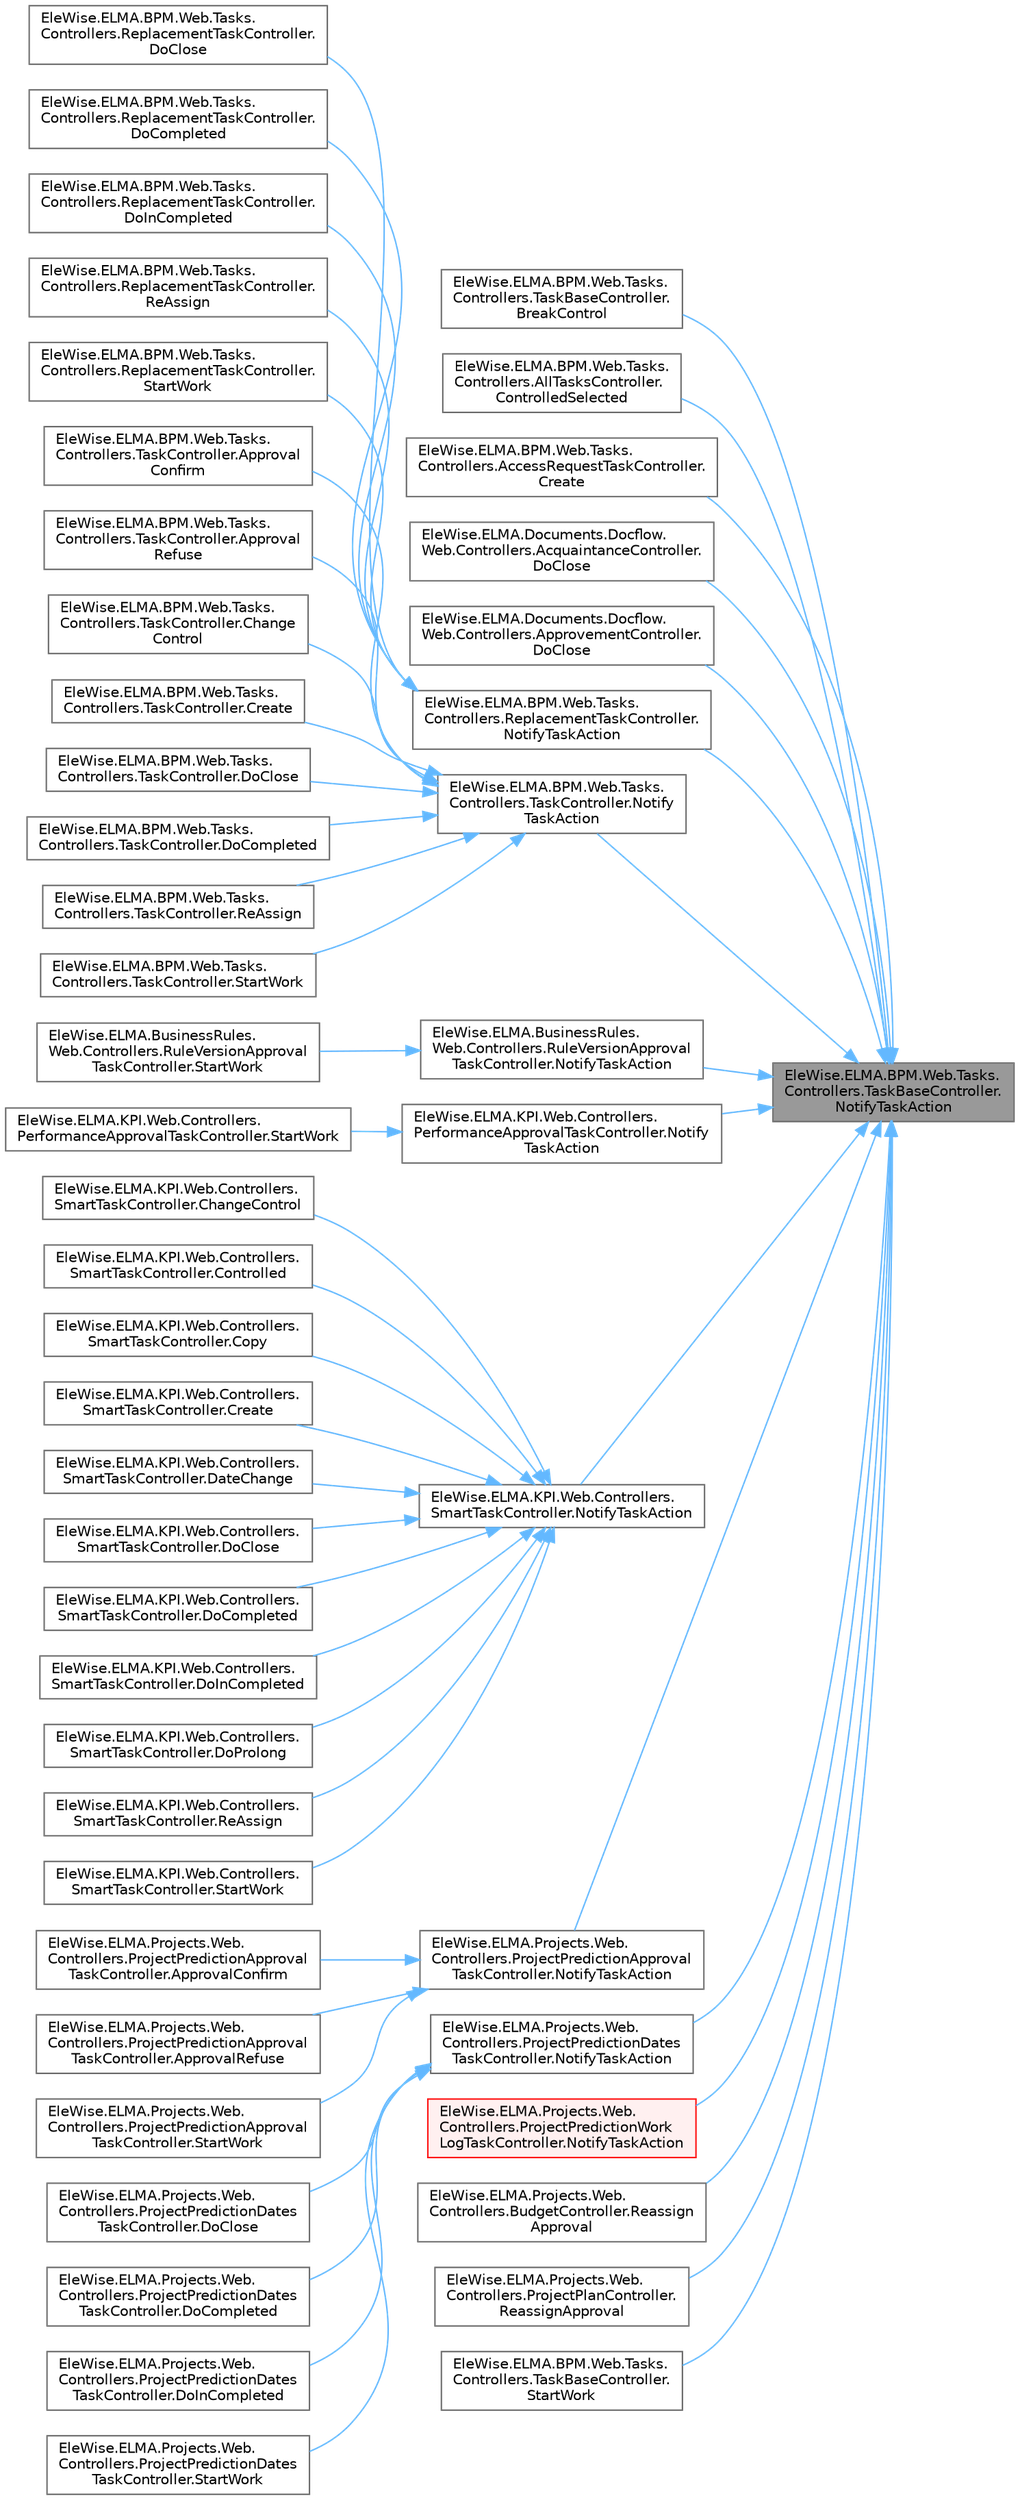 digraph "EleWise.ELMA.BPM.Web.Tasks.Controllers.TaskBaseController.NotifyTaskAction"
{
 // LATEX_PDF_SIZE
  bgcolor="transparent";
  edge [fontname=Helvetica,fontsize=10,labelfontname=Helvetica,labelfontsize=10];
  node [fontname=Helvetica,fontsize=10,shape=box,height=0.2,width=0.4];
  rankdir="RL";
  Node1 [id="Node000001",label="EleWise.ELMA.BPM.Web.Tasks.\lControllers.TaskBaseController.\lNotifyTaskAction",height=0.2,width=0.4,color="gray40", fillcolor="grey60", style="filled", fontcolor="black",tooltip=" "];
  Node1 -> Node2 [id="edge1_Node000001_Node000002",dir="back",color="steelblue1",style="solid",tooltip=" "];
  Node2 [id="Node000002",label="EleWise.ELMA.BPM.Web.Tasks.\lControllers.TaskBaseController.\lBreakControl",height=0.2,width=0.4,color="grey40", fillcolor="white", style="filled",URL="$class_ele_wise_1_1_e_l_m_a_1_1_b_p_m_1_1_web_1_1_tasks_1_1_controllers_1_1_task_base_controller.html#aef73833755cab74d6399746f41a7d9c5",tooltip=" "];
  Node1 -> Node3 [id="edge2_Node000001_Node000003",dir="back",color="steelblue1",style="solid",tooltip=" "];
  Node3 [id="Node000003",label="EleWise.ELMA.BPM.Web.Tasks.\lControllers.AllTasksController.\lControlledSelected",height=0.2,width=0.4,color="grey40", fillcolor="white", style="filled",URL="$class_ele_wise_1_1_e_l_m_a_1_1_b_p_m_1_1_web_1_1_tasks_1_1_controllers_1_1_all_tasks_controller.html#a25a0fafbec9dffeb1b919f4bc05ad096",tooltip="Сделано для выбранных задач на контроле"];
  Node1 -> Node4 [id="edge3_Node000001_Node000004",dir="back",color="steelblue1",style="solid",tooltip=" "];
  Node4 [id="Node000004",label="EleWise.ELMA.BPM.Web.Tasks.\lControllers.AccessRequestTaskController.\lCreate",height=0.2,width=0.4,color="grey40", fillcolor="white", style="filled",URL="$class_ele_wise_1_1_e_l_m_a_1_1_b_p_m_1_1_web_1_1_tasks_1_1_controllers_1_1_access_request_task_controller.html#a1d7b4812c71b85d0ee2422784540e7b4",tooltip="Создание задачи выдачи прав"];
  Node1 -> Node5 [id="edge4_Node000001_Node000005",dir="back",color="steelblue1",style="solid",tooltip=" "];
  Node5 [id="Node000005",label="EleWise.ELMA.Documents.Docflow.\lWeb.Controllers.AcquaintanceController.\lDoClose",height=0.2,width=0.4,color="grey40", fillcolor="white", style="filled",URL="$class_ele_wise_1_1_e_l_m_a_1_1_documents_1_1_docflow_1_1_web_1_1_controllers_1_1_acquaintance_controller.html#a6fa1415dfc2d8bc4168a9800c1bbc65d",tooltip=" "];
  Node1 -> Node6 [id="edge5_Node000001_Node000006",dir="back",color="steelblue1",style="solid",tooltip=" "];
  Node6 [id="Node000006",label="EleWise.ELMA.Documents.Docflow.\lWeb.Controllers.ApprovementController.\lDoClose",height=0.2,width=0.4,color="grey40", fillcolor="white", style="filled",URL="$class_ele_wise_1_1_e_l_m_a_1_1_documents_1_1_docflow_1_1_web_1_1_controllers_1_1_approvement_controller.html#aaf747571980e8158661725b0bd903c4b",tooltip=" "];
  Node1 -> Node7 [id="edge6_Node000001_Node000007",dir="back",color="steelblue1",style="solid",tooltip=" "];
  Node7 [id="Node000007",label="EleWise.ELMA.BPM.Web.Tasks.\lControllers.ReplacementTaskController.\lNotifyTaskAction",height=0.2,width=0.4,color="grey40", fillcolor="white", style="filled",URL="$class_ele_wise_1_1_e_l_m_a_1_1_b_p_m_1_1_web_1_1_tasks_1_1_controllers_1_1_replacement_task_controller.html#a3d1e932813302d9093d022948407b4e0",tooltip=" "];
  Node7 -> Node8 [id="edge7_Node000007_Node000008",dir="back",color="steelblue1",style="solid",tooltip=" "];
  Node8 [id="Node000008",label="EleWise.ELMA.BPM.Web.Tasks.\lControllers.ReplacementTaskController.\lDoClose",height=0.2,width=0.4,color="grey40", fillcolor="white", style="filled",URL="$class_ele_wise_1_1_e_l_m_a_1_1_b_p_m_1_1_web_1_1_tasks_1_1_controllers_1_1_replacement_task_controller.html#a15255d418adf1420d699d41b77578096",tooltip=" "];
  Node7 -> Node9 [id="edge8_Node000007_Node000009",dir="back",color="steelblue1",style="solid",tooltip=" "];
  Node9 [id="Node000009",label="EleWise.ELMA.BPM.Web.Tasks.\lControllers.ReplacementTaskController.\lDoCompleted",height=0.2,width=0.4,color="grey40", fillcolor="white", style="filled",URL="$class_ele_wise_1_1_e_l_m_a_1_1_b_p_m_1_1_web_1_1_tasks_1_1_controllers_1_1_replacement_task_controller.html#a7f9f410c7b2423de653fdc898594d28c",tooltip=" "];
  Node7 -> Node10 [id="edge9_Node000007_Node000010",dir="back",color="steelblue1",style="solid",tooltip=" "];
  Node10 [id="Node000010",label="EleWise.ELMA.BPM.Web.Tasks.\lControllers.ReplacementTaskController.\lDoInCompleted",height=0.2,width=0.4,color="grey40", fillcolor="white", style="filled",URL="$class_ele_wise_1_1_e_l_m_a_1_1_b_p_m_1_1_web_1_1_tasks_1_1_controllers_1_1_replacement_task_controller.html#ac29f615d67490d7fac88bdb300492a5a",tooltip=" "];
  Node7 -> Node11 [id="edge10_Node000007_Node000011",dir="back",color="steelblue1",style="solid",tooltip=" "];
  Node11 [id="Node000011",label="EleWise.ELMA.BPM.Web.Tasks.\lControllers.ReplacementTaskController.\lReAssign",height=0.2,width=0.4,color="grey40", fillcolor="white", style="filled",URL="$class_ele_wise_1_1_e_l_m_a_1_1_b_p_m_1_1_web_1_1_tasks_1_1_controllers_1_1_replacement_task_controller.html#a473a8f35b2c0ddcd8d66e6a7ea17659e",tooltip="Переназначить задачу"];
  Node7 -> Node12 [id="edge11_Node000007_Node000012",dir="back",color="steelblue1",style="solid",tooltip=" "];
  Node12 [id="Node000012",label="EleWise.ELMA.BPM.Web.Tasks.\lControllers.ReplacementTaskController.\lStartWork",height=0.2,width=0.4,color="grey40", fillcolor="white", style="filled",URL="$class_ele_wise_1_1_e_l_m_a_1_1_b_p_m_1_1_web_1_1_tasks_1_1_controllers_1_1_replacement_task_controller.html#a65de63b7501a1151d9dba8ccc184dc98",tooltip=" "];
  Node1 -> Node13 [id="edge12_Node000001_Node000013",dir="back",color="steelblue1",style="solid",tooltip=" "];
  Node13 [id="Node000013",label="EleWise.ELMA.BPM.Web.Tasks.\lControllers.TaskController.Notify\lTaskAction",height=0.2,width=0.4,color="grey40", fillcolor="white", style="filled",URL="$class_ele_wise_1_1_e_l_m_a_1_1_b_p_m_1_1_web_1_1_tasks_1_1_controllers_1_1_task_controller.html#a8f440f5c5659c7c0da637946ea771dc4",tooltip=" "];
  Node13 -> Node14 [id="edge13_Node000013_Node000014",dir="back",color="steelblue1",style="solid",tooltip=" "];
  Node14 [id="Node000014",label="EleWise.ELMA.BPM.Web.Tasks.\lControllers.TaskController.Approval\lConfirm",height=0.2,width=0.4,color="grey40", fillcolor="white", style="filled",URL="$class_ele_wise_1_1_e_l_m_a_1_1_b_p_m_1_1_web_1_1_tasks_1_1_controllers_1_1_task_controller.html#ab8590e3a31a9add5a6a603f01fa39207",tooltip=" "];
  Node13 -> Node15 [id="edge14_Node000013_Node000015",dir="back",color="steelblue1",style="solid",tooltip=" "];
  Node15 [id="Node000015",label="EleWise.ELMA.BPM.Web.Tasks.\lControllers.TaskController.Approval\lRefuse",height=0.2,width=0.4,color="grey40", fillcolor="white", style="filled",URL="$class_ele_wise_1_1_e_l_m_a_1_1_b_p_m_1_1_web_1_1_tasks_1_1_controllers_1_1_task_controller.html#a9da85937839a7484baab67c4a6ff048d",tooltip=" "];
  Node13 -> Node16 [id="edge15_Node000013_Node000016",dir="back",color="steelblue1",style="solid",tooltip=" "];
  Node16 [id="Node000016",label="EleWise.ELMA.BPM.Web.Tasks.\lControllers.TaskController.Change\lControl",height=0.2,width=0.4,color="grey40", fillcolor="white", style="filled",URL="$class_ele_wise_1_1_e_l_m_a_1_1_b_p_m_1_1_web_1_1_tasks_1_1_controllers_1_1_task_controller.html#a1010b287dede4e2cc534cac457589d1a",tooltip=" "];
  Node13 -> Node17 [id="edge16_Node000013_Node000017",dir="back",color="steelblue1",style="solid",tooltip=" "];
  Node17 [id="Node000017",label="EleWise.ELMA.BPM.Web.Tasks.\lControllers.TaskController.Create",height=0.2,width=0.4,color="grey40", fillcolor="white", style="filled",URL="$class_ele_wise_1_1_e_l_m_a_1_1_b_p_m_1_1_web_1_1_tasks_1_1_controllers_1_1_task_controller.html#a675ee817100febd2af3ef526e2a4538b",tooltip=" "];
  Node13 -> Node18 [id="edge17_Node000013_Node000018",dir="back",color="steelblue1",style="solid",tooltip=" "];
  Node18 [id="Node000018",label="EleWise.ELMA.BPM.Web.Tasks.\lControllers.TaskController.DoClose",height=0.2,width=0.4,color="grey40", fillcolor="white", style="filled",URL="$class_ele_wise_1_1_e_l_m_a_1_1_b_p_m_1_1_web_1_1_tasks_1_1_controllers_1_1_task_controller.html#a78d7cf1519f4d464912625c896cd4bac",tooltip=" "];
  Node13 -> Node19 [id="edge18_Node000013_Node000019",dir="back",color="steelblue1",style="solid",tooltip=" "];
  Node19 [id="Node000019",label="EleWise.ELMA.BPM.Web.Tasks.\lControllers.TaskController.DoCompleted",height=0.2,width=0.4,color="grey40", fillcolor="white", style="filled",URL="$class_ele_wise_1_1_e_l_m_a_1_1_b_p_m_1_1_web_1_1_tasks_1_1_controllers_1_1_task_controller.html#aa238ba5557b6ad5938d65edf80ad3ed3",tooltip=" "];
  Node13 -> Node20 [id="edge19_Node000013_Node000020",dir="back",color="steelblue1",style="solid",tooltip=" "];
  Node20 [id="Node000020",label="EleWise.ELMA.BPM.Web.Tasks.\lControllers.TaskController.ReAssign",height=0.2,width=0.4,color="grey40", fillcolor="white", style="filled",URL="$class_ele_wise_1_1_e_l_m_a_1_1_b_p_m_1_1_web_1_1_tasks_1_1_controllers_1_1_task_controller.html#aa1c021b94c792ca63b1c9d4eb4d4f3ee",tooltip="Переназначить задачу"];
  Node13 -> Node21 [id="edge20_Node000013_Node000021",dir="back",color="steelblue1",style="solid",tooltip=" "];
  Node21 [id="Node000021",label="EleWise.ELMA.BPM.Web.Tasks.\lControllers.TaskController.StartWork",height=0.2,width=0.4,color="grey40", fillcolor="white", style="filled",URL="$class_ele_wise_1_1_e_l_m_a_1_1_b_p_m_1_1_web_1_1_tasks_1_1_controllers_1_1_task_controller.html#af0837f76f4eef46286abaf2dc8658384",tooltip=" "];
  Node1 -> Node22 [id="edge21_Node000001_Node000022",dir="back",color="steelblue1",style="solid",tooltip=" "];
  Node22 [id="Node000022",label="EleWise.ELMA.BusinessRules.\lWeb.Controllers.RuleVersionApproval\lTaskController.NotifyTaskAction",height=0.2,width=0.4,color="grey40", fillcolor="white", style="filled",URL="$class_ele_wise_1_1_e_l_m_a_1_1_business_rules_1_1_web_1_1_controllers_1_1_rule_version_approval_task_controller.html#ac031d28bbbdd29c79a193de8ee749b10",tooltip=" "];
  Node22 -> Node23 [id="edge22_Node000022_Node000023",dir="back",color="steelblue1",style="solid",tooltip=" "];
  Node23 [id="Node000023",label="EleWise.ELMA.BusinessRules.\lWeb.Controllers.RuleVersionApproval\lTaskController.StartWork",height=0.2,width=0.4,color="grey40", fillcolor="white", style="filled",URL="$class_ele_wise_1_1_e_l_m_a_1_1_business_rules_1_1_web_1_1_controllers_1_1_rule_version_approval_task_controller.html#a74367606c68962280ac2fbb04f9de96b",tooltip=" "];
  Node1 -> Node24 [id="edge23_Node000001_Node000024",dir="back",color="steelblue1",style="solid",tooltip=" "];
  Node24 [id="Node000024",label="EleWise.ELMA.KPI.Web.Controllers.\lPerformanceApprovalTaskController.Notify\lTaskAction",height=0.2,width=0.4,color="grey40", fillcolor="white", style="filled",URL="$class_ele_wise_1_1_e_l_m_a_1_1_k_p_i_1_1_web_1_1_controllers_1_1_performance_approval_task_controller.html#adbaab2dfed8165f9409ae30336f0a88e",tooltip=" "];
  Node24 -> Node25 [id="edge24_Node000024_Node000025",dir="back",color="steelblue1",style="solid",tooltip=" "];
  Node25 [id="Node000025",label="EleWise.ELMA.KPI.Web.Controllers.\lPerformanceApprovalTaskController.StartWork",height=0.2,width=0.4,color="grey40", fillcolor="white", style="filled",URL="$class_ele_wise_1_1_e_l_m_a_1_1_k_p_i_1_1_web_1_1_controllers_1_1_performance_approval_task_controller.html#adaedc1eaa820de096fbffeaebf4f5952",tooltip=" "];
  Node1 -> Node26 [id="edge25_Node000001_Node000026",dir="back",color="steelblue1",style="solid",tooltip=" "];
  Node26 [id="Node000026",label="EleWise.ELMA.KPI.Web.Controllers.\lSmartTaskController.NotifyTaskAction",height=0.2,width=0.4,color="grey40", fillcolor="white", style="filled",URL="$class_ele_wise_1_1_e_l_m_a_1_1_k_p_i_1_1_web_1_1_controllers_1_1_smart_task_controller.html#a4318f4c48ec4a141a0b87187b3f6ce5d",tooltip=" "];
  Node26 -> Node27 [id="edge26_Node000026_Node000027",dir="back",color="steelblue1",style="solid",tooltip=" "];
  Node27 [id="Node000027",label="EleWise.ELMA.KPI.Web.Controllers.\lSmartTaskController.ChangeControl",height=0.2,width=0.4,color="grey40", fillcolor="white", style="filled",URL="$class_ele_wise_1_1_e_l_m_a_1_1_k_p_i_1_1_web_1_1_controllers_1_1_smart_task_controller.html#a8975446ab280c06705af010ece422f57",tooltip=" "];
  Node26 -> Node28 [id="edge27_Node000026_Node000028",dir="back",color="steelblue1",style="solid",tooltip=" "];
  Node28 [id="Node000028",label="EleWise.ELMA.KPI.Web.Controllers.\lSmartTaskController.Controlled",height=0.2,width=0.4,color="grey40", fillcolor="white", style="filled",URL="$class_ele_wise_1_1_e_l_m_a_1_1_k_p_i_1_1_web_1_1_controllers_1_1_smart_task_controller.html#a1e96a7deb3b943ecbf9a16fb7ca2c82d",tooltip=" "];
  Node26 -> Node29 [id="edge28_Node000026_Node000029",dir="back",color="steelblue1",style="solid",tooltip=" "];
  Node29 [id="Node000029",label="EleWise.ELMA.KPI.Web.Controllers.\lSmartTaskController.Copy",height=0.2,width=0.4,color="grey40", fillcolor="white", style="filled",URL="$class_ele_wise_1_1_e_l_m_a_1_1_k_p_i_1_1_web_1_1_controllers_1_1_smart_task_controller.html#a6ec48a3615f1fda770d3e28d48eb88ad",tooltip=" "];
  Node26 -> Node30 [id="edge29_Node000026_Node000030",dir="back",color="steelblue1",style="solid",tooltip=" "];
  Node30 [id="Node000030",label="EleWise.ELMA.KPI.Web.Controllers.\lSmartTaskController.Create",height=0.2,width=0.4,color="grey40", fillcolor="white", style="filled",URL="$class_ele_wise_1_1_e_l_m_a_1_1_k_p_i_1_1_web_1_1_controllers_1_1_smart_task_controller.html#ab0bbd72ef09c2c68602699bfbf70ca2a",tooltip=" "];
  Node26 -> Node31 [id="edge30_Node000026_Node000031",dir="back",color="steelblue1",style="solid",tooltip=" "];
  Node31 [id="Node000031",label="EleWise.ELMA.KPI.Web.Controllers.\lSmartTaskController.DateChange",height=0.2,width=0.4,color="grey40", fillcolor="white", style="filled",URL="$class_ele_wise_1_1_e_l_m_a_1_1_k_p_i_1_1_web_1_1_controllers_1_1_smart_task_controller.html#ace639a724bf0c4a29d1db1b40e9c9d2b",tooltip=" "];
  Node26 -> Node32 [id="edge31_Node000026_Node000032",dir="back",color="steelblue1",style="solid",tooltip=" "];
  Node32 [id="Node000032",label="EleWise.ELMA.KPI.Web.Controllers.\lSmartTaskController.DoClose",height=0.2,width=0.4,color="grey40", fillcolor="white", style="filled",URL="$class_ele_wise_1_1_e_l_m_a_1_1_k_p_i_1_1_web_1_1_controllers_1_1_smart_task_controller.html#ab1d912c83887ebec3c3ae1e098a922d9",tooltip=" "];
  Node26 -> Node33 [id="edge32_Node000026_Node000033",dir="back",color="steelblue1",style="solid",tooltip=" "];
  Node33 [id="Node000033",label="EleWise.ELMA.KPI.Web.Controllers.\lSmartTaskController.DoCompleted",height=0.2,width=0.4,color="grey40", fillcolor="white", style="filled",URL="$class_ele_wise_1_1_e_l_m_a_1_1_k_p_i_1_1_web_1_1_controllers_1_1_smart_task_controller.html#a9b6388178518cb894750bf25e915f388",tooltip=" "];
  Node26 -> Node34 [id="edge33_Node000026_Node000034",dir="back",color="steelblue1",style="solid",tooltip=" "];
  Node34 [id="Node000034",label="EleWise.ELMA.KPI.Web.Controllers.\lSmartTaskController.DoInCompleted",height=0.2,width=0.4,color="grey40", fillcolor="white", style="filled",URL="$class_ele_wise_1_1_e_l_m_a_1_1_k_p_i_1_1_web_1_1_controllers_1_1_smart_task_controller.html#a9cfcd8abdc353cbe4ce3be57e4dfd477",tooltip=" "];
  Node26 -> Node35 [id="edge34_Node000026_Node000035",dir="back",color="steelblue1",style="solid",tooltip=" "];
  Node35 [id="Node000035",label="EleWise.ELMA.KPI.Web.Controllers.\lSmartTaskController.DoProlong",height=0.2,width=0.4,color="grey40", fillcolor="white", style="filled",URL="$class_ele_wise_1_1_e_l_m_a_1_1_k_p_i_1_1_web_1_1_controllers_1_1_smart_task_controller.html#a6d98dac85ea4512ba75a4dfd67ffa9e1",tooltip=" "];
  Node26 -> Node36 [id="edge35_Node000026_Node000036",dir="back",color="steelblue1",style="solid",tooltip=" "];
  Node36 [id="Node000036",label="EleWise.ELMA.KPI.Web.Controllers.\lSmartTaskController.ReAssign",height=0.2,width=0.4,color="grey40", fillcolor="white", style="filled",URL="$class_ele_wise_1_1_e_l_m_a_1_1_k_p_i_1_1_web_1_1_controllers_1_1_smart_task_controller.html#aa9d0b504108528b89df50d64405aaa2b",tooltip="Переназначить задачу"];
  Node26 -> Node37 [id="edge36_Node000026_Node000037",dir="back",color="steelblue1",style="solid",tooltip=" "];
  Node37 [id="Node000037",label="EleWise.ELMA.KPI.Web.Controllers.\lSmartTaskController.StartWork",height=0.2,width=0.4,color="grey40", fillcolor="white", style="filled",URL="$class_ele_wise_1_1_e_l_m_a_1_1_k_p_i_1_1_web_1_1_controllers_1_1_smart_task_controller.html#a725c677456447b037abef2b5b4719ecd",tooltip=" "];
  Node1 -> Node38 [id="edge37_Node000001_Node000038",dir="back",color="steelblue1",style="solid",tooltip=" "];
  Node38 [id="Node000038",label="EleWise.ELMA.Projects.Web.\lControllers.ProjectPredictionApproval\lTaskController.NotifyTaskAction",height=0.2,width=0.4,color="grey40", fillcolor="white", style="filled",URL="$class_ele_wise_1_1_e_l_m_a_1_1_projects_1_1_web_1_1_controllers_1_1_project_prediction_approval_task_controller.html#ae516b8a421c9e98c8a882a8086548508",tooltip=" "];
  Node38 -> Node39 [id="edge38_Node000038_Node000039",dir="back",color="steelblue1",style="solid",tooltip=" "];
  Node39 [id="Node000039",label="EleWise.ELMA.Projects.Web.\lControllers.ProjectPredictionApproval\lTaskController.ApprovalConfirm",height=0.2,width=0.4,color="grey40", fillcolor="white", style="filled",URL="$class_ele_wise_1_1_e_l_m_a_1_1_projects_1_1_web_1_1_controllers_1_1_project_prediction_approval_task_controller.html#a08d9e69c631448a4e15322e835e405ea",tooltip=" "];
  Node38 -> Node40 [id="edge39_Node000038_Node000040",dir="back",color="steelblue1",style="solid",tooltip=" "];
  Node40 [id="Node000040",label="EleWise.ELMA.Projects.Web.\lControllers.ProjectPredictionApproval\lTaskController.ApprovalRefuse",height=0.2,width=0.4,color="grey40", fillcolor="white", style="filled",URL="$class_ele_wise_1_1_e_l_m_a_1_1_projects_1_1_web_1_1_controllers_1_1_project_prediction_approval_task_controller.html#a0cfa1b0971596b58e70ef2c2feaf200b",tooltip=" "];
  Node38 -> Node41 [id="edge40_Node000038_Node000041",dir="back",color="steelblue1",style="solid",tooltip=" "];
  Node41 [id="Node000041",label="EleWise.ELMA.Projects.Web.\lControllers.ProjectPredictionApproval\lTaskController.StartWork",height=0.2,width=0.4,color="grey40", fillcolor="white", style="filled",URL="$class_ele_wise_1_1_e_l_m_a_1_1_projects_1_1_web_1_1_controllers_1_1_project_prediction_approval_task_controller.html#a90d16227d72a45d3eb6fd1fd71c784b4",tooltip=" "];
  Node1 -> Node42 [id="edge41_Node000001_Node000042",dir="back",color="steelblue1",style="solid",tooltip=" "];
  Node42 [id="Node000042",label="EleWise.ELMA.Projects.Web.\lControllers.ProjectPredictionDates\lTaskController.NotifyTaskAction",height=0.2,width=0.4,color="grey40", fillcolor="white", style="filled",URL="$class_ele_wise_1_1_e_l_m_a_1_1_projects_1_1_web_1_1_controllers_1_1_project_prediction_dates_task_controller.html#aeb6312b6185857b4755aa76c64fd4baa",tooltip=" "];
  Node42 -> Node43 [id="edge42_Node000042_Node000043",dir="back",color="steelblue1",style="solid",tooltip=" "];
  Node43 [id="Node000043",label="EleWise.ELMA.Projects.Web.\lControllers.ProjectPredictionDates\lTaskController.DoClose",height=0.2,width=0.4,color="grey40", fillcolor="white", style="filled",URL="$class_ele_wise_1_1_e_l_m_a_1_1_projects_1_1_web_1_1_controllers_1_1_project_prediction_dates_task_controller.html#a5b469d3b8689f0b6bf04438f4d65652c",tooltip=" "];
  Node42 -> Node44 [id="edge43_Node000042_Node000044",dir="back",color="steelblue1",style="solid",tooltip=" "];
  Node44 [id="Node000044",label="EleWise.ELMA.Projects.Web.\lControllers.ProjectPredictionDates\lTaskController.DoCompleted",height=0.2,width=0.4,color="grey40", fillcolor="white", style="filled",URL="$class_ele_wise_1_1_e_l_m_a_1_1_projects_1_1_web_1_1_controllers_1_1_project_prediction_dates_task_controller.html#a6b10eda2e12d065a601f61b59cba8e74",tooltip=" "];
  Node42 -> Node45 [id="edge44_Node000042_Node000045",dir="back",color="steelblue1",style="solid",tooltip=" "];
  Node45 [id="Node000045",label="EleWise.ELMA.Projects.Web.\lControllers.ProjectPredictionDates\lTaskController.DoInCompleted",height=0.2,width=0.4,color="grey40", fillcolor="white", style="filled",URL="$class_ele_wise_1_1_e_l_m_a_1_1_projects_1_1_web_1_1_controllers_1_1_project_prediction_dates_task_controller.html#a39579781e54a8fbaa922bb8a1ad63715",tooltip=" "];
  Node42 -> Node46 [id="edge45_Node000042_Node000046",dir="back",color="steelblue1",style="solid",tooltip=" "];
  Node46 [id="Node000046",label="EleWise.ELMA.Projects.Web.\lControllers.ProjectPredictionDates\lTaskController.StartWork",height=0.2,width=0.4,color="grey40", fillcolor="white", style="filled",URL="$class_ele_wise_1_1_e_l_m_a_1_1_projects_1_1_web_1_1_controllers_1_1_project_prediction_dates_task_controller.html#aa4b9e1674ff27be0bd136f46a1529722",tooltip=" "];
  Node1 -> Node47 [id="edge46_Node000001_Node000047",dir="back",color="steelblue1",style="solid",tooltip=" "];
  Node47 [id="Node000047",label="EleWise.ELMA.Projects.Web.\lControllers.ProjectPredictionWork\lLogTaskController.NotifyTaskAction",height=0.2,width=0.4,color="red", fillcolor="#FFF0F0", style="filled",URL="$class_ele_wise_1_1_e_l_m_a_1_1_projects_1_1_web_1_1_controllers_1_1_project_prediction_work_log_task_controller.html#ab420991b10fb3eaaa913c6d118bf25d7",tooltip=" "];
  Node1 -> Node52 [id="edge47_Node000001_Node000052",dir="back",color="steelblue1",style="solid",tooltip=" "];
  Node52 [id="Node000052",label="EleWise.ELMA.Projects.Web.\lControllers.BudgetController.Reassign\lApproval",height=0.2,width=0.4,color="grey40", fillcolor="white", style="filled",URL="$class_ele_wise_1_1_e_l_m_a_1_1_projects_1_1_web_1_1_controllers_1_1_budget_controller.html#ac1ed8c5d473f20543a479eaa1bed2d81",tooltip=" "];
  Node1 -> Node53 [id="edge48_Node000001_Node000053",dir="back",color="steelblue1",style="solid",tooltip=" "];
  Node53 [id="Node000053",label="EleWise.ELMA.Projects.Web.\lControllers.ProjectPlanController.\lReassignApproval",height=0.2,width=0.4,color="grey40", fillcolor="white", style="filled",URL="$class_ele_wise_1_1_e_l_m_a_1_1_projects_1_1_web_1_1_controllers_1_1_project_plan_controller.html#a51c83d4c031416cf0aabe9d09670e3c1",tooltip="Переназначить задачу утверждения"];
  Node1 -> Node54 [id="edge49_Node000001_Node000054",dir="back",color="steelblue1",style="solid",tooltip=" "];
  Node54 [id="Node000054",label="EleWise.ELMA.BPM.Web.Tasks.\lControllers.TaskBaseController.\lStartWork",height=0.2,width=0.4,color="grey40", fillcolor="white", style="filled",URL="$class_ele_wise_1_1_e_l_m_a_1_1_b_p_m_1_1_web_1_1_tasks_1_1_controllers_1_1_task_base_controller.html#a39eaf26d8192ea5dae3dec74229e3b58",tooltip=" "];
}
